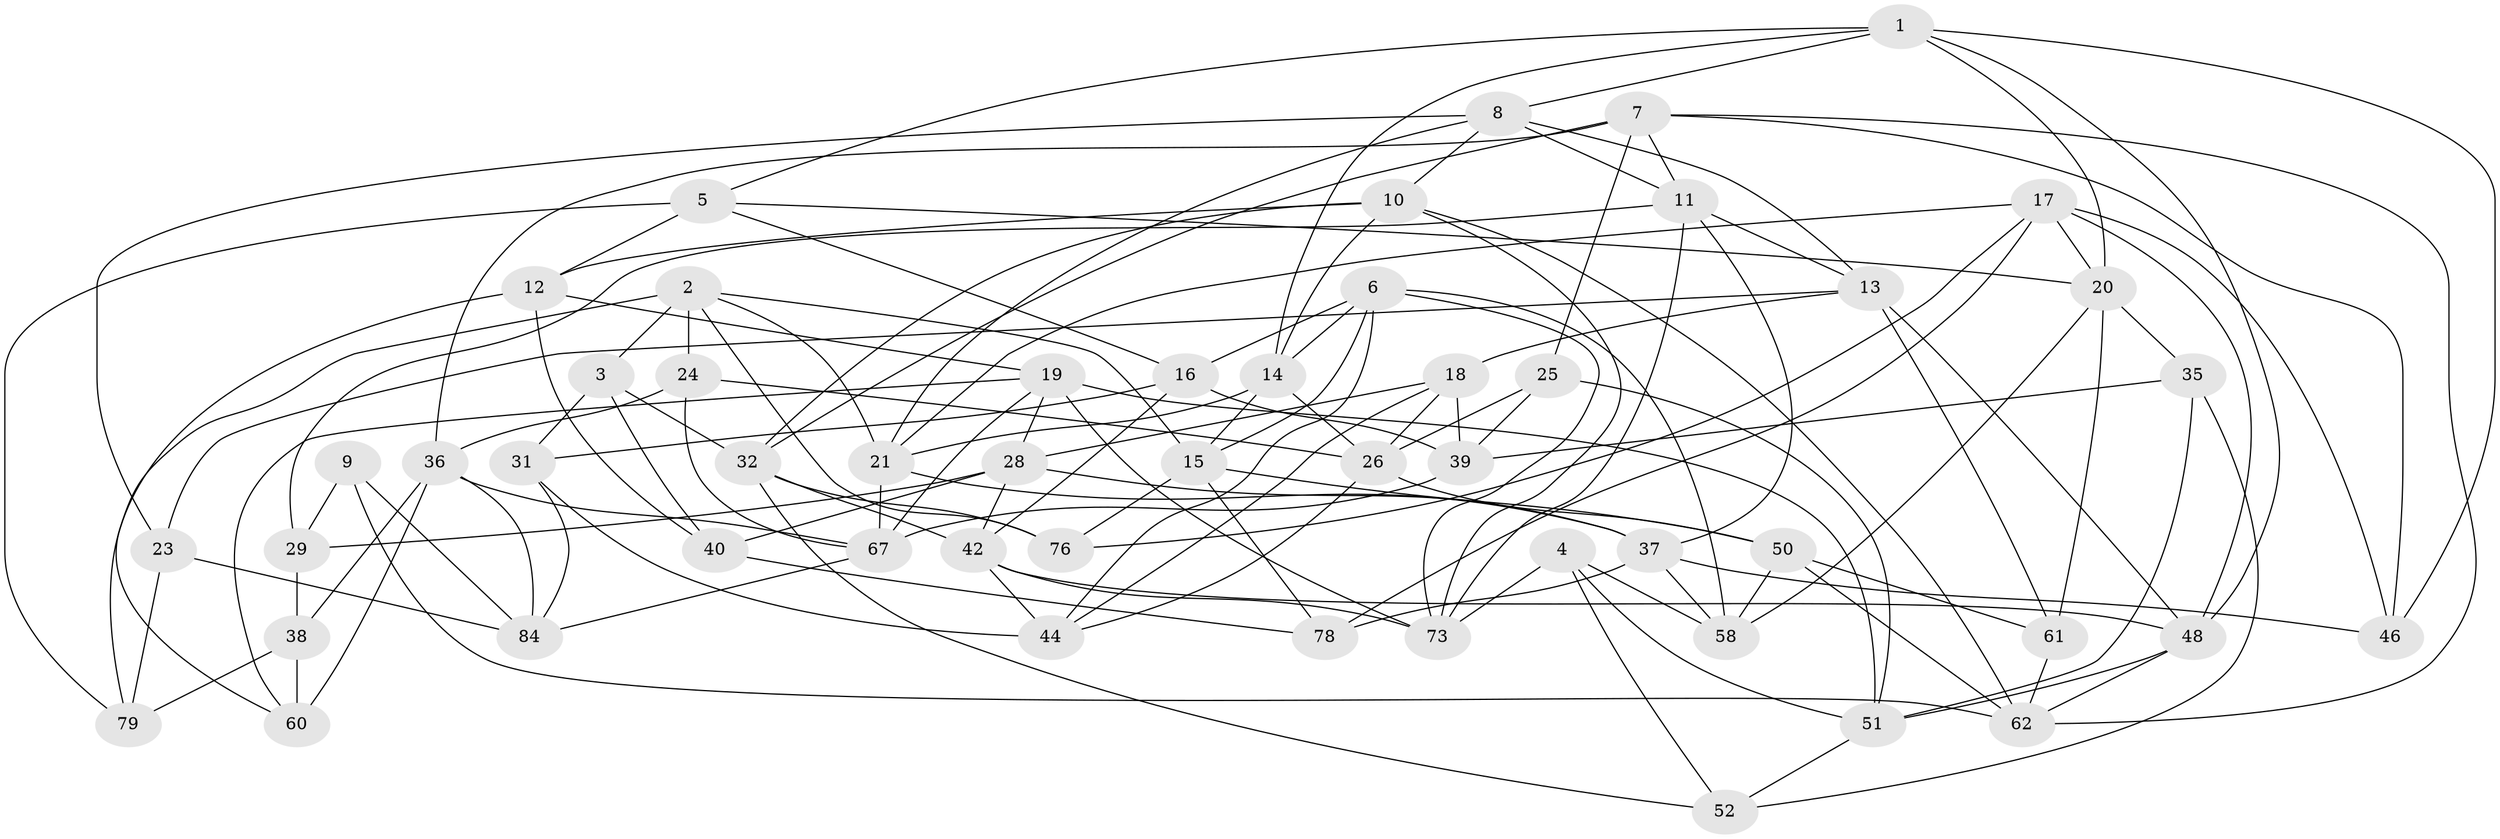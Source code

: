 // original degree distribution, {4: 1.0}
// Generated by graph-tools (version 1.1) at 2025/11/02/27/25 16:11:44]
// undirected, 52 vertices, 133 edges
graph export_dot {
graph [start="1"]
  node [color=gray90,style=filled];
  1 [super="+53"];
  2 [super="+22"];
  3;
  4;
  5 [super="+27"];
  6 [super="+47"];
  7 [super="+69"];
  8 [super="+33"];
  9;
  10 [super="+43"];
  11 [super="+77"];
  12 [super="+71"];
  13 [super="+49"];
  14 [super="+80"];
  15 [super="+34"];
  16 [super="+41"];
  17 [super="+30"];
  18 [super="+59"];
  19 [super="+45"];
  20 [super="+70"];
  21 [super="+66"];
  23;
  24;
  25;
  26 [super="+75"];
  28 [super="+56"];
  29;
  31 [super="+89"];
  32 [super="+55"];
  35;
  36 [super="+63"];
  37 [super="+65"];
  38 [super="+64"];
  39 [super="+82"];
  40;
  42 [super="+86"];
  44 [super="+57"];
  46;
  48 [super="+72"];
  50 [super="+54"];
  51 [super="+68"];
  52;
  58 [super="+81"];
  60 [super="+83"];
  61;
  62 [super="+85"];
  67 [super="+88"];
  73 [super="+74"];
  76;
  78;
  79;
  84 [super="+87"];
  1 -- 46;
  1 -- 14;
  1 -- 8;
  1 -- 48;
  1 -- 5;
  1 -- 20;
  2 -- 3;
  2 -- 24;
  2 -- 79;
  2 -- 76;
  2 -- 21;
  2 -- 15;
  3 -- 32;
  3 -- 40;
  3 -- 31;
  4 -- 51;
  4 -- 73;
  4 -- 52;
  4 -- 58;
  5 -- 16;
  5 -- 12 [weight=2];
  5 -- 79;
  5 -- 20;
  6 -- 14;
  6 -- 58;
  6 -- 15;
  6 -- 44;
  6 -- 73;
  6 -- 16;
  7 -- 11;
  7 -- 62;
  7 -- 25;
  7 -- 36;
  7 -- 46;
  7 -- 32;
  8 -- 10;
  8 -- 11;
  8 -- 23;
  8 -- 13;
  8 -- 21;
  9 -- 29;
  9 -- 84 [weight=2];
  9 -- 62;
  10 -- 73;
  10 -- 32;
  10 -- 14;
  10 -- 62;
  10 -- 12;
  11 -- 73;
  11 -- 13;
  11 -- 29;
  11 -- 37;
  12 -- 19;
  12 -- 40;
  12 -- 60;
  13 -- 61;
  13 -- 23;
  13 -- 48;
  13 -- 18;
  14 -- 21;
  14 -- 26;
  14 -- 15;
  15 -- 76;
  15 -- 78;
  15 -- 50;
  16 -- 42;
  16 -- 39;
  16 -- 31 [weight=2];
  17 -- 78;
  17 -- 46;
  17 -- 21;
  17 -- 48;
  17 -- 76;
  17 -- 20;
  18 -- 26;
  18 -- 28;
  18 -- 39 [weight=2];
  18 -- 44;
  19 -- 67;
  19 -- 28;
  19 -- 73;
  19 -- 60;
  19 -- 51;
  20 -- 58;
  20 -- 35;
  20 -- 61;
  21 -- 37;
  21 -- 67;
  23 -- 79;
  23 -- 84;
  24 -- 26;
  24 -- 36;
  24 -- 67;
  25 -- 51;
  25 -- 39;
  25 -- 26;
  26 -- 44;
  26 -- 50;
  28 -- 29;
  28 -- 40;
  28 -- 42;
  28 -- 37;
  29 -- 38;
  31 -- 44 [weight=2];
  31 -- 84;
  32 -- 76;
  32 -- 42;
  32 -- 52;
  35 -- 39;
  35 -- 52;
  35 -- 51;
  36 -- 60;
  36 -- 38;
  36 -- 84;
  36 -- 67;
  37 -- 46;
  37 -- 58;
  37 -- 78;
  38 -- 60 [weight=3];
  38 -- 79;
  39 -- 67;
  40 -- 78;
  42 -- 48;
  42 -- 44;
  42 -- 73;
  48 -- 62;
  48 -- 51;
  50 -- 61;
  50 -- 58 [weight=2];
  50 -- 62;
  51 -- 52;
  61 -- 62;
  67 -- 84;
}
